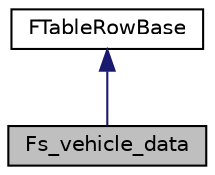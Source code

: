 digraph "Fs_vehicle_data"
{
 // LATEX_PDF_SIZE
  edge [fontname="Helvetica",fontsize="10",labelfontname="Helvetica",labelfontsize="10"];
  node [fontname="Helvetica",fontsize="10",shape=record];
  Node1 [label="Fs_vehicle_data",height=0.2,width=0.4,color="black", fillcolor="grey75", style="filled", fontcolor="black",tooltip="CSV로부터 가지고올 차량 정보 구조체\\"];
  Node2 -> Node1 [dir="back",color="midnightblue",fontsize="10",style="solid"];
  Node2 [label="FTableRowBase",height=0.2,width=0.4,color="black", fillcolor="white", style="filled",tooltip=" "];
}
